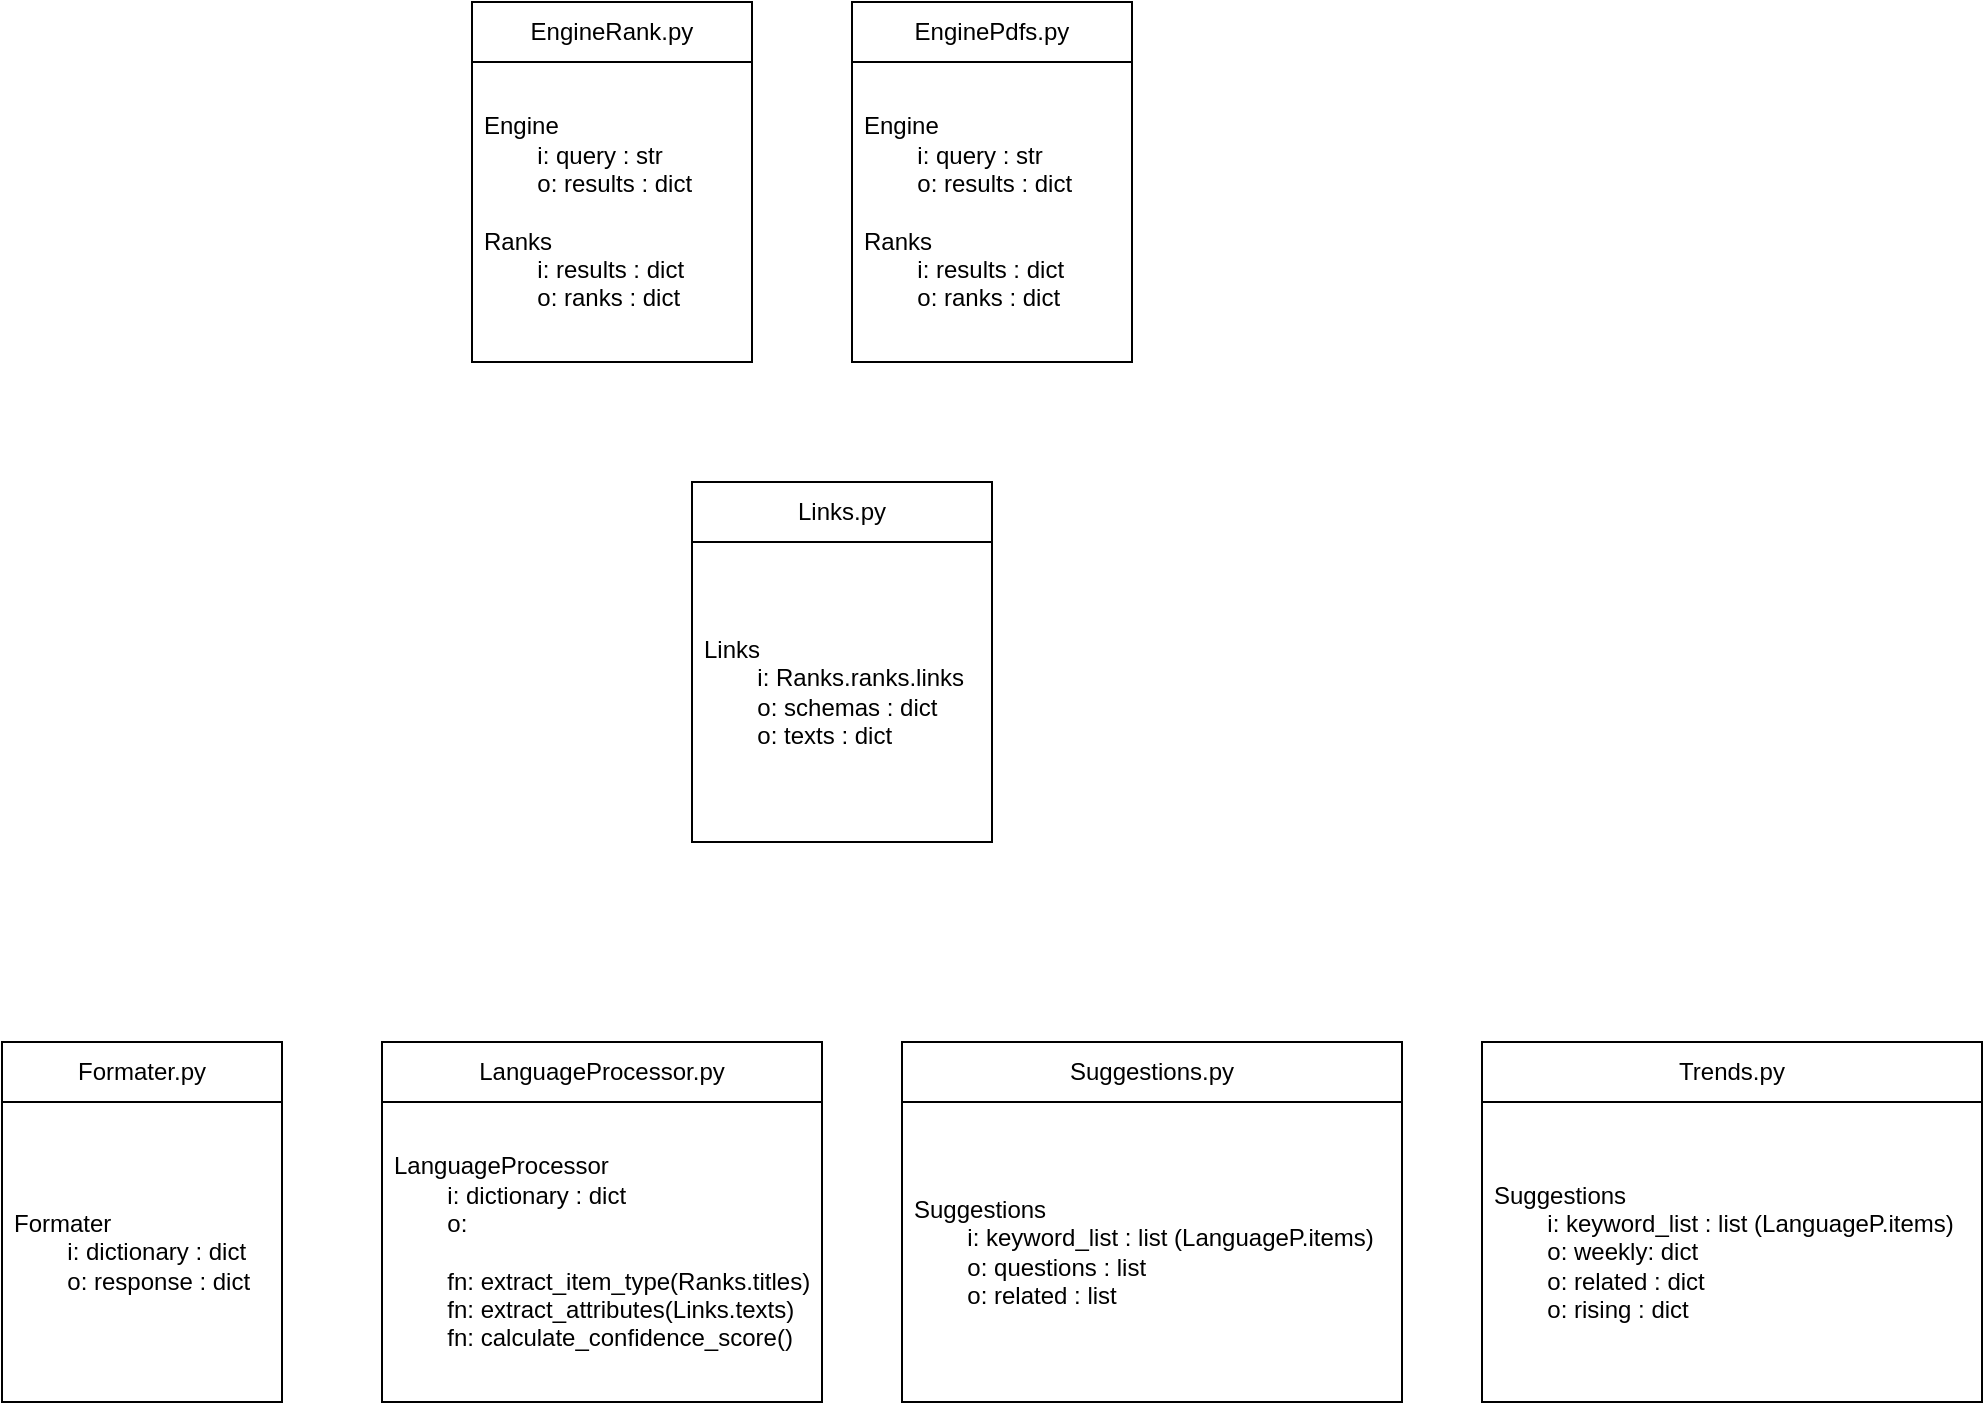 <mxfile>
    <diagram id="Xhya1oITWilBkSjhI8pk" name="Page-1">
        <mxGraphModel dx="664" dy="777" grid="1" gridSize="10" guides="1" tooltips="1" connect="1" arrows="1" fold="1" page="1" pageScale="1" pageWidth="1100" pageHeight="850" math="0" shadow="0">
            <root>
                <mxCell id="0"/>
                <mxCell id="1" parent="0"/>
                <mxCell id="5" value="EngineRank.py" style="swimlane;fontStyle=0;childLayout=stackLayout;horizontal=1;startSize=30;horizontalStack=0;resizeParent=1;resizeParentMax=0;resizeLast=0;collapsible=1;marginBottom=0;whiteSpace=wrap;html=1;" parent="1" vertex="1">
                    <mxGeometry x="290" y="50" width="140" height="180" as="geometry"/>
                </mxCell>
                <mxCell id="6" value="Engine&lt;br&gt;&lt;span style=&quot;white-space: pre;&quot;&gt;&#9;&lt;/span&gt;i: query : str&lt;br&gt;&lt;span style=&quot;white-space: pre;&quot;&gt;&#9;&lt;/span&gt;o: results : dict&lt;br&gt;&lt;br&gt;Ranks&lt;br&gt;&lt;span style=&quot;white-space: pre;&quot;&gt;&#9;&lt;/span&gt;i: results : dict&lt;br&gt;&lt;span style=&quot;white-space: pre;&quot;&gt;&#9;&lt;/span&gt;o: ranks : dict" style="text;strokeColor=none;fillColor=none;align=left;verticalAlign=middle;spacingLeft=4;spacingRight=4;overflow=hidden;points=[[0,0.5],[1,0.5]];portConstraint=eastwest;rotatable=0;whiteSpace=wrap;html=1;" parent="5" vertex="1">
                    <mxGeometry y="30" width="140" height="150" as="geometry"/>
                </mxCell>
                <mxCell id="9" value="Links.py" style="swimlane;fontStyle=0;childLayout=stackLayout;horizontal=1;startSize=30;horizontalStack=0;resizeParent=1;resizeParentMax=0;resizeLast=0;collapsible=1;marginBottom=0;whiteSpace=wrap;html=1;" parent="1" vertex="1">
                    <mxGeometry x="400" y="290" width="150" height="180" as="geometry"/>
                </mxCell>
                <mxCell id="10" value="Links&lt;br&gt;&lt;span style=&quot;white-space: pre;&quot;&gt;&#9;&lt;/span&gt;i: Ranks.ranks.links&lt;br&gt;&lt;span style=&quot;white-space: pre;&quot;&gt;&#9;&lt;/span&gt;o: schemas : dict&lt;br&gt;&lt;span style=&quot;white-space: pre;&quot;&gt;&#9;&lt;/span&gt;o: texts : dict" style="text;strokeColor=none;fillColor=none;align=left;verticalAlign=middle;spacingLeft=4;spacingRight=4;overflow=hidden;points=[[0,0.5],[1,0.5]];portConstraint=eastwest;rotatable=0;whiteSpace=wrap;html=1;" parent="9" vertex="1">
                    <mxGeometry y="30" width="150" height="150" as="geometry"/>
                </mxCell>
                <mxCell id="12" value="Formater.py" style="swimlane;fontStyle=0;childLayout=stackLayout;horizontal=1;startSize=30;horizontalStack=0;resizeParent=1;resizeParentMax=0;resizeLast=0;collapsible=1;marginBottom=0;whiteSpace=wrap;html=1;" parent="1" vertex="1">
                    <mxGeometry x="55" y="570" width="140" height="180" as="geometry"/>
                </mxCell>
                <mxCell id="13" value="Formater&lt;br&gt;&lt;span style=&quot;white-space: pre;&quot;&gt;&#9;&lt;/span&gt;i: dictionary : dict&lt;br&gt;&lt;span style=&quot;white-space: pre;&quot;&gt;&#9;&lt;/span&gt;o: response : dict" style="text;strokeColor=none;fillColor=none;align=left;verticalAlign=middle;spacingLeft=4;spacingRight=4;overflow=hidden;points=[[0,0.5],[1,0.5]];portConstraint=eastwest;rotatable=0;whiteSpace=wrap;html=1;" parent="12" vertex="1">
                    <mxGeometry y="30" width="140" height="150" as="geometry"/>
                </mxCell>
                <mxCell id="14" value="LanguageProcessor.py" style="swimlane;fontStyle=0;childLayout=stackLayout;horizontal=1;startSize=30;horizontalStack=0;resizeParent=1;resizeParentMax=0;resizeLast=0;collapsible=1;marginBottom=0;whiteSpace=wrap;html=1;" parent="1" vertex="1">
                    <mxGeometry x="245" y="570" width="220" height="180" as="geometry"/>
                </mxCell>
                <mxCell id="15" value="LanguageProcessor&lt;br&gt;&lt;span style=&quot;white-space: pre;&quot;&gt;&#9;&lt;/span&gt;i: dictionary : dict&lt;br&gt;&lt;span style=&quot;white-space: pre;&quot;&gt;&#9;&lt;/span&gt;o:&amp;nbsp;&lt;br&gt;&lt;br&gt;&lt;span style=&quot;white-space: pre;&quot;&gt;&#9;&lt;/span&gt;fn: extract_item_type(Ranks.titles)&lt;br&gt;&lt;span style=&quot;white-space: pre;&quot;&gt;&#9;&lt;/span&gt;fn: extract_attributes(Links.texts)&lt;br&gt;&lt;span style=&quot;white-space: pre;&quot;&gt;&#9;&lt;/span&gt;fn: calculate_confidence_score()" style="text;strokeColor=none;fillColor=none;align=left;verticalAlign=middle;spacingLeft=4;spacingRight=4;overflow=hidden;points=[[0,0.5],[1,0.5]];portConstraint=eastwest;rotatable=0;whiteSpace=wrap;html=1;" parent="14" vertex="1">
                    <mxGeometry y="30" width="220" height="150" as="geometry"/>
                </mxCell>
                <mxCell id="16" value="Suggestions.py" style="swimlane;fontStyle=0;childLayout=stackLayout;horizontal=1;startSize=30;horizontalStack=0;resizeParent=1;resizeParentMax=0;resizeLast=0;collapsible=1;marginBottom=0;whiteSpace=wrap;html=1;" vertex="1" parent="1">
                    <mxGeometry x="505" y="570" width="250" height="180" as="geometry"/>
                </mxCell>
                <mxCell id="17" value="Suggestions&lt;br&gt;&lt;span style=&quot;white-space: pre;&quot;&gt;&#9;&lt;/span&gt;i: keyword_list : list (LanguageP.items)&lt;br&gt;&lt;span style=&quot;white-space: pre;&quot;&gt;&#9;&lt;/span&gt;o: questions : list&lt;br&gt;&lt;span style=&quot;white-space: pre;&quot;&gt;&#9;&lt;/span&gt;o: related : list" style="text;strokeColor=none;fillColor=none;align=left;verticalAlign=middle;spacingLeft=4;spacingRight=4;overflow=hidden;points=[[0,0.5],[1,0.5]];portConstraint=eastwest;rotatable=0;whiteSpace=wrap;html=1;" vertex="1" parent="16">
                    <mxGeometry y="30" width="250" height="150" as="geometry"/>
                </mxCell>
                <mxCell id="18" value="Trends.py" style="swimlane;fontStyle=0;childLayout=stackLayout;horizontal=1;startSize=30;horizontalStack=0;resizeParent=1;resizeParentMax=0;resizeLast=0;collapsible=1;marginBottom=0;whiteSpace=wrap;html=1;" vertex="1" parent="1">
                    <mxGeometry x="795" y="570" width="250" height="180" as="geometry"/>
                </mxCell>
                <mxCell id="19" value="Suggestions&lt;br&gt;&lt;span style=&quot;&quot;&gt;&#9;&lt;/span&gt;&lt;span style=&quot;white-space: pre;&quot;&gt;&#9;&lt;/span&gt;i: keyword_list : list (LanguageP.items)&lt;br&gt;&lt;span style=&quot;&quot;&gt;&#9;&lt;/span&gt;&lt;span style=&quot;white-space: pre;&quot;&gt;&#9;&lt;/span&gt;o: weekly: dict&lt;br&gt;&lt;span style=&quot;&quot;&gt;&#9;&lt;/span&gt;&lt;span style=&quot;white-space: pre;&quot;&gt;&#9;&lt;/span&gt;o: related : dict&lt;br&gt;&lt;span style=&quot;white-space: pre;&quot;&gt;&#9;&lt;/span&gt;o: rising : dict" style="text;strokeColor=none;fillColor=none;align=left;verticalAlign=middle;spacingLeft=4;spacingRight=4;overflow=hidden;points=[[0,0.5],[1,0.5]];portConstraint=eastwest;rotatable=0;whiteSpace=wrap;html=1;" vertex="1" parent="18">
                    <mxGeometry y="30" width="250" height="150" as="geometry"/>
                </mxCell>
                <mxCell id="20" value="EnginePdfs.py" style="swimlane;fontStyle=0;childLayout=stackLayout;horizontal=1;startSize=30;horizontalStack=0;resizeParent=1;resizeParentMax=0;resizeLast=0;collapsible=1;marginBottom=0;whiteSpace=wrap;html=1;" vertex="1" parent="1">
                    <mxGeometry x="480" y="50" width="140" height="180" as="geometry"/>
                </mxCell>
                <mxCell id="21" value="Engine&lt;br&gt;&lt;span style=&quot;white-space: pre;&quot;&gt;&#9;&lt;/span&gt;i: query : str&lt;br&gt;&lt;span style=&quot;white-space: pre;&quot;&gt;&#9;&lt;/span&gt;o: results : dict&lt;br&gt;&lt;br&gt;Ranks&lt;br&gt;&lt;span style=&quot;white-space: pre;&quot;&gt;&#9;&lt;/span&gt;i: results : dict&lt;br&gt;&lt;span style=&quot;white-space: pre;&quot;&gt;&#9;&lt;/span&gt;o: ranks : dict" style="text;strokeColor=none;fillColor=none;align=left;verticalAlign=middle;spacingLeft=4;spacingRight=4;overflow=hidden;points=[[0,0.5],[1,0.5]];portConstraint=eastwest;rotatable=0;whiteSpace=wrap;html=1;" vertex="1" parent="20">
                    <mxGeometry y="30" width="140" height="150" as="geometry"/>
                </mxCell>
            </root>
        </mxGraphModel>
    </diagram>
</mxfile>